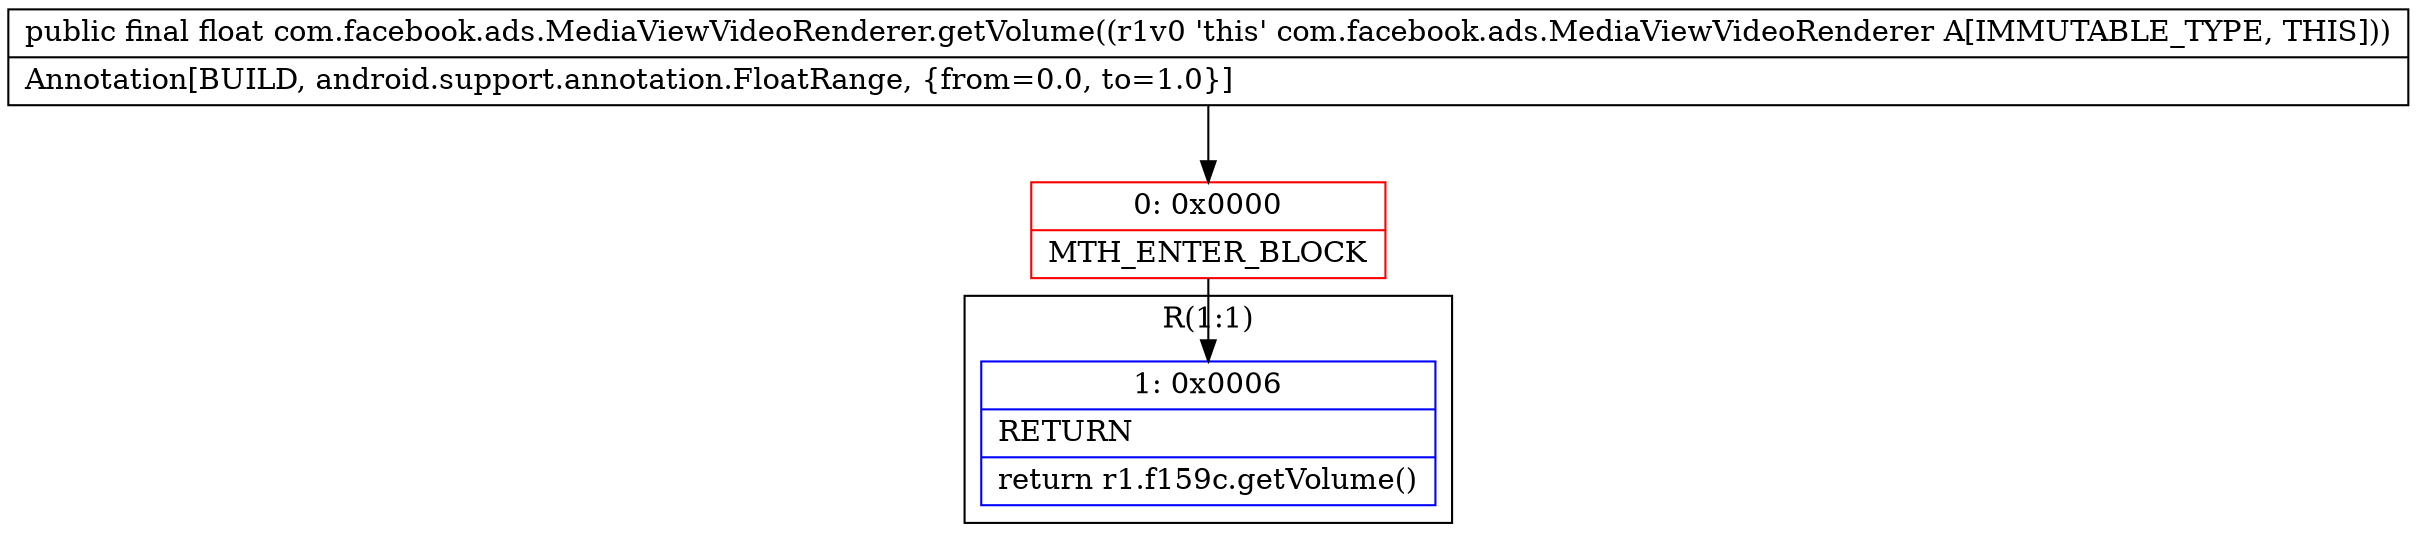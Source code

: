 digraph "CFG forcom.facebook.ads.MediaViewVideoRenderer.getVolume()F" {
subgraph cluster_Region_1101043392 {
label = "R(1:1)";
node [shape=record,color=blue];
Node_1 [shape=record,label="{1\:\ 0x0006|RETURN\l|return r1.f159c.getVolume()\l}"];
}
Node_0 [shape=record,color=red,label="{0\:\ 0x0000|MTH_ENTER_BLOCK\l}"];
MethodNode[shape=record,label="{public final float com.facebook.ads.MediaViewVideoRenderer.getVolume((r1v0 'this' com.facebook.ads.MediaViewVideoRenderer A[IMMUTABLE_TYPE, THIS]))  | Annotation[BUILD, android.support.annotation.FloatRange, \{from=0.0, to=1.0\}]\l}"];
MethodNode -> Node_0;
Node_0 -> Node_1;
}

